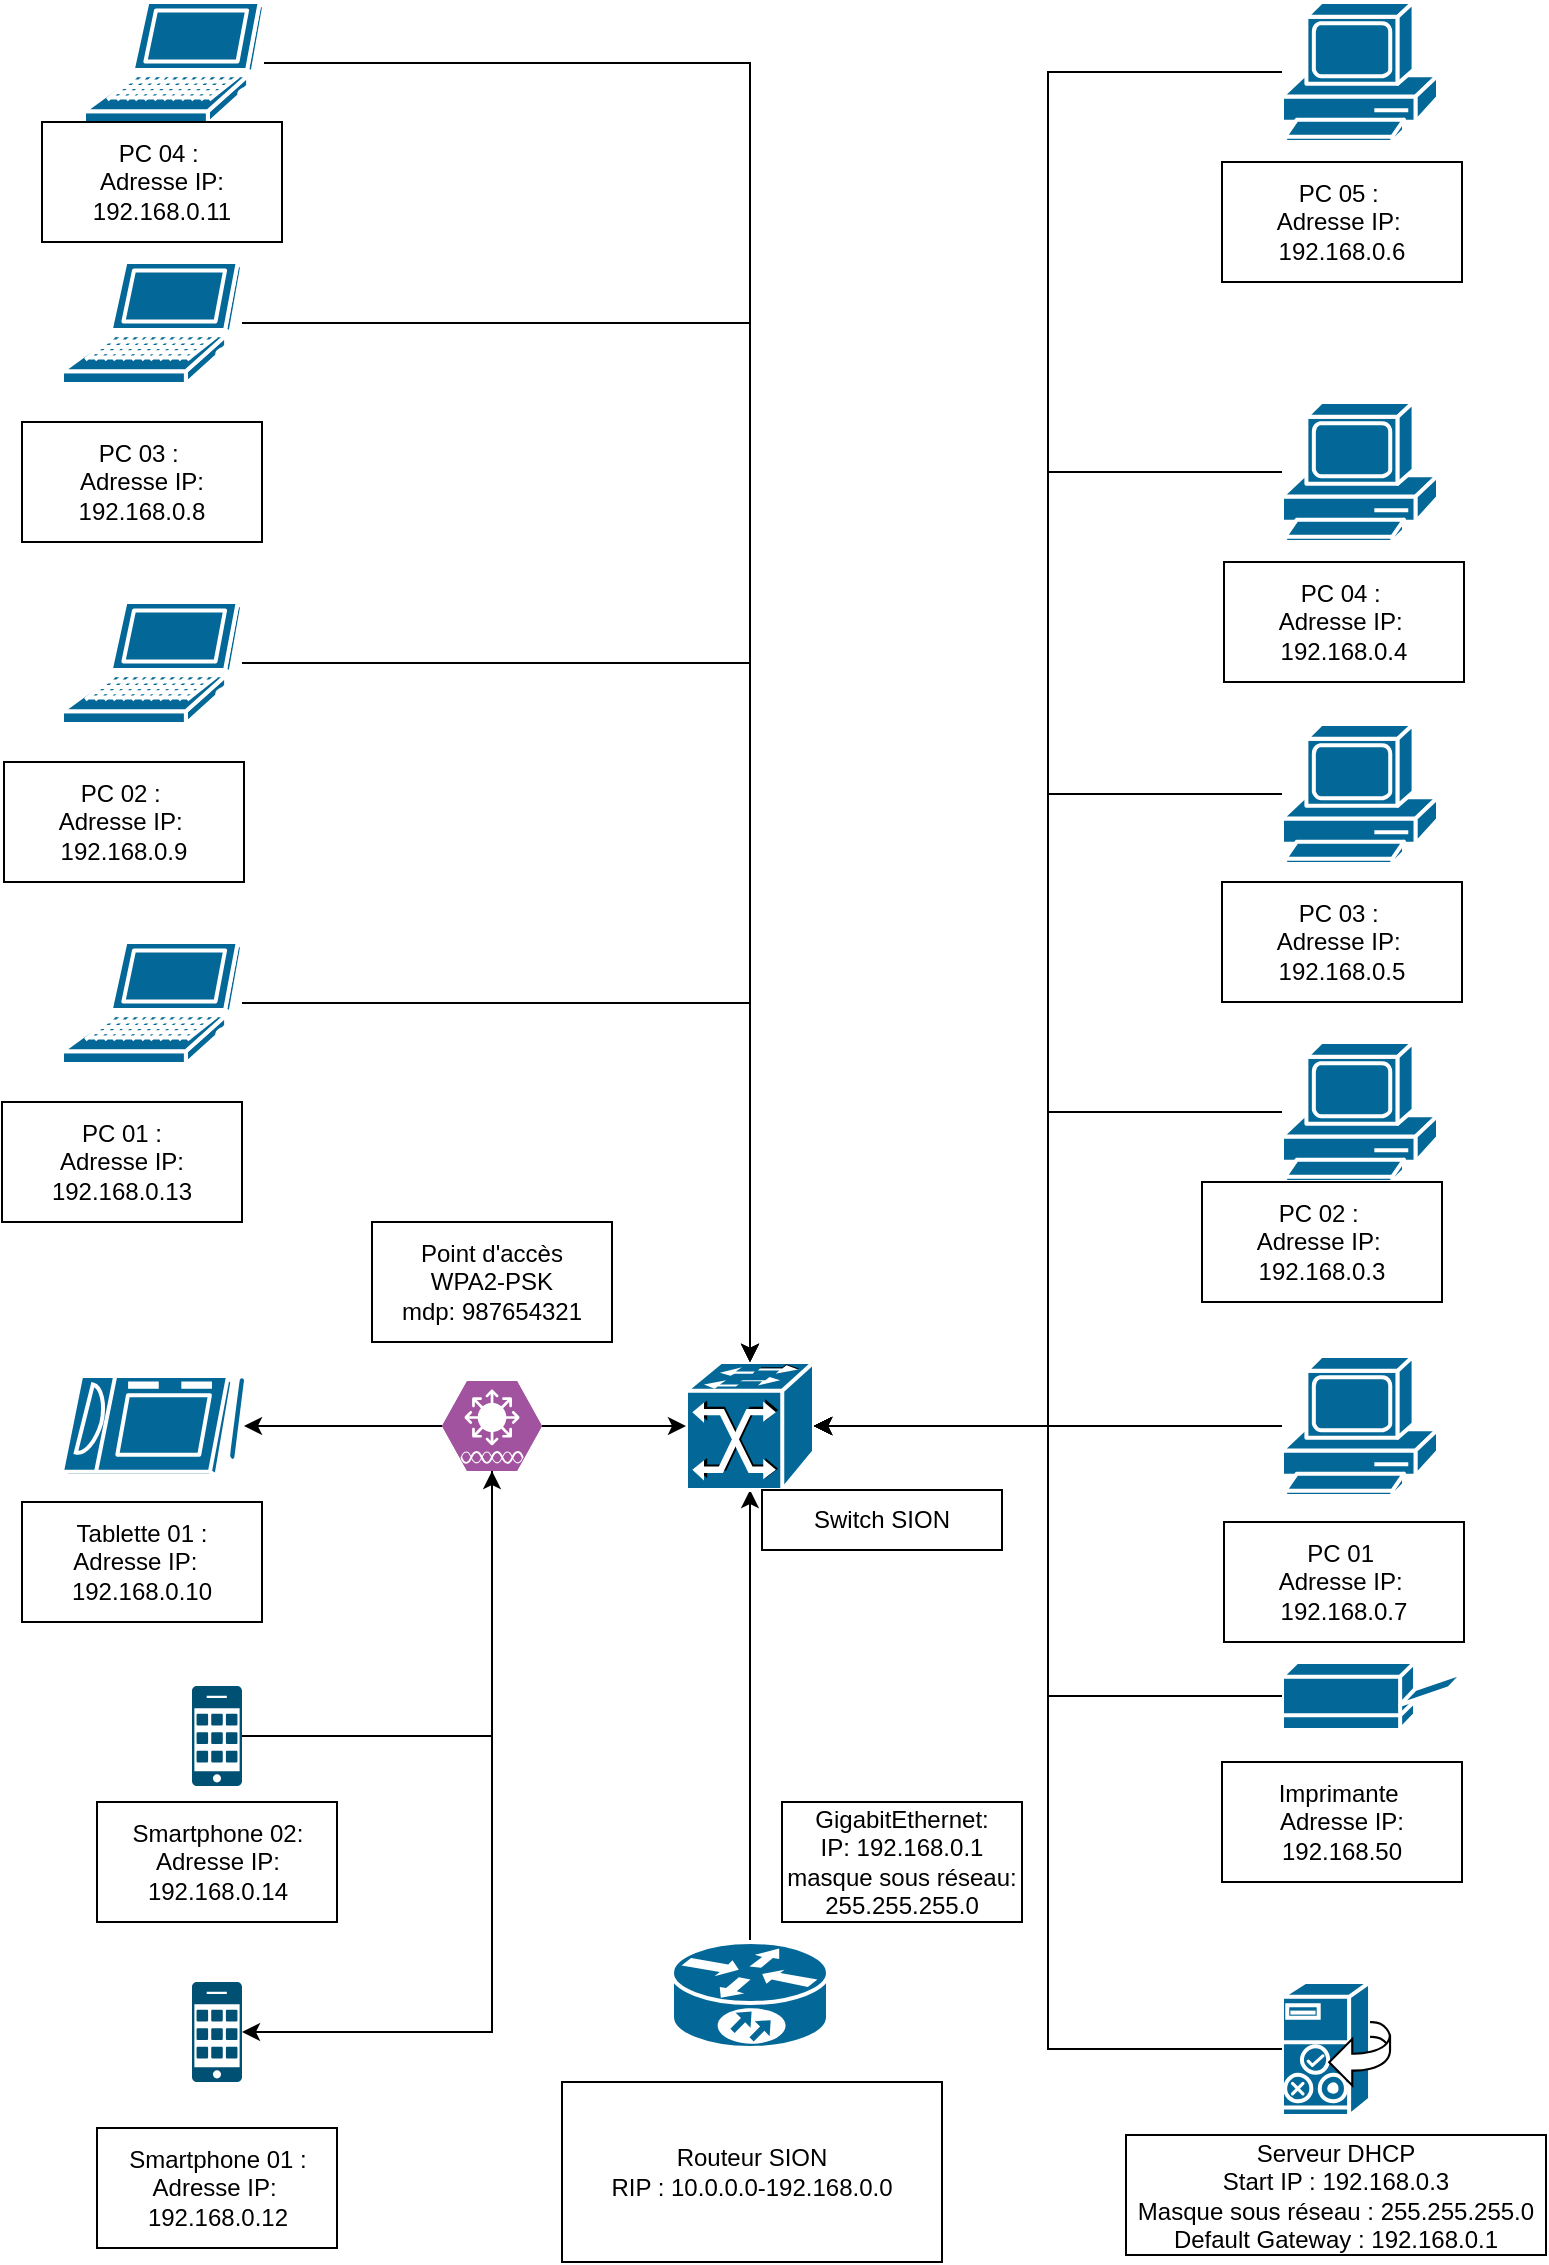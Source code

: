 <mxfile version="22.0.6" type="google">
  <diagram name="Page-1" id="G9FH-NIYhyytYcEnHcWY">
    <mxGraphModel grid="1" page="1" gridSize="10" guides="1" tooltips="1" connect="1" arrows="1" fold="1" pageScale="1" pageWidth="827" pageHeight="1169" math="0" shadow="0">
      <root>
        <mxCell id="0" />
        <mxCell id="1" parent="0" />
        <mxCell id="CSMoKrxMVEiVSALHetnH-35" style="edgeStyle=orthogonalEdgeStyle;rounded=0;orthogonalLoop=1;jettySize=auto;html=1;" edge="1" parent="1" source="CSMoKrxMVEiVSALHetnH-1" target="CSMoKrxMVEiVSALHetnH-2">
          <mxGeometry relative="1" as="geometry" />
        </mxCell>
        <mxCell id="CSMoKrxMVEiVSALHetnH-1" value="" style="shape=mxgraph.cisco.routers.10700;sketch=0;html=1;pointerEvents=1;dashed=0;fillColor=#036897;strokeColor=#ffffff;strokeWidth=2;verticalLabelPosition=bottom;verticalAlign=top;align=center;outlineConnect=0;" vertex="1" parent="1">
          <mxGeometry x="375" y="990" width="78" height="53" as="geometry" />
        </mxCell>
        <mxCell id="CSMoKrxMVEiVSALHetnH-2" value="" style="shape=mxgraph.cisco.switches.atm_fast_gigabit_etherswitch;sketch=0;html=1;pointerEvents=1;dashed=0;fillColor=#036897;strokeColor=#ffffff;strokeWidth=2;verticalLabelPosition=bottom;verticalAlign=top;align=center;outlineConnect=0;" vertex="1" parent="1">
          <mxGeometry x="382" y="700" width="64" height="64" as="geometry" />
        </mxCell>
        <mxCell id="CSMoKrxMVEiVSALHetnH-3" value="" style="shape=mxgraph.cisco.servers.cisco_unified_presence_server;sketch=0;html=1;pointerEvents=1;dashed=0;fillColor=#036897;strokeColor=#ffffff;strokeWidth=2;verticalLabelPosition=bottom;verticalAlign=top;align=center;outlineConnect=0;" vertex="1" parent="1">
          <mxGeometry x="680" y="1010" width="54" height="67" as="geometry" />
        </mxCell>
        <mxCell id="CSMoKrxMVEiVSALHetnH-4" value="" style="shape=mxgraph.cisco.computers_and_peripherals.printer;sketch=0;html=1;pointerEvents=1;dashed=0;fillColor=#036897;strokeColor=#ffffff;strokeWidth=2;verticalLabelPosition=bottom;verticalAlign=top;align=center;outlineConnect=0;" vertex="1" parent="1">
          <mxGeometry x="680" y="850" width="91" height="34" as="geometry" />
        </mxCell>
        <mxCell id="CSMoKrxMVEiVSALHetnH-30" style="edgeStyle=orthogonalEdgeStyle;rounded=0;orthogonalLoop=1;jettySize=auto;html=1;" edge="1" parent="1" source="CSMoKrxMVEiVSALHetnH-5" target="CSMoKrxMVEiVSALHetnH-2">
          <mxGeometry relative="1" as="geometry" />
        </mxCell>
        <mxCell id="CSMoKrxMVEiVSALHetnH-5" value="" style="shape=mxgraph.cisco.computers_and_peripherals.pc;sketch=0;html=1;pointerEvents=1;dashed=0;fillColor=#036897;strokeColor=#ffffff;strokeWidth=2;verticalLabelPosition=bottom;verticalAlign=top;align=center;outlineConnect=0;" vertex="1" parent="1">
          <mxGeometry x="680" y="697" width="78" height="70" as="geometry" />
        </mxCell>
        <mxCell id="CSMoKrxMVEiVSALHetnH-6" value="" style="shape=mxgraph.cisco.computers_and_peripherals.pc;sketch=0;html=1;pointerEvents=1;dashed=0;fillColor=#036897;strokeColor=#ffffff;strokeWidth=2;verticalLabelPosition=bottom;verticalAlign=top;align=center;outlineConnect=0;" vertex="1" parent="1">
          <mxGeometry x="680" y="540" width="78" height="70" as="geometry" />
        </mxCell>
        <mxCell id="CSMoKrxMVEiVSALHetnH-7" value="" style="shape=mxgraph.cisco.computers_and_peripherals.pc;sketch=0;html=1;pointerEvents=1;dashed=0;fillColor=#036897;strokeColor=#ffffff;strokeWidth=2;verticalLabelPosition=bottom;verticalAlign=top;align=center;outlineConnect=0;" vertex="1" parent="1">
          <mxGeometry x="680" y="381" width="78" height="70" as="geometry" />
        </mxCell>
        <mxCell id="CSMoKrxMVEiVSALHetnH-8" value="" style="shape=mxgraph.cisco.computers_and_peripherals.pc;sketch=0;html=1;pointerEvents=1;dashed=0;fillColor=#036897;strokeColor=#ffffff;strokeWidth=2;verticalLabelPosition=bottom;verticalAlign=top;align=center;outlineConnect=0;" vertex="1" parent="1">
          <mxGeometry x="680" y="220" width="78" height="70" as="geometry" />
        </mxCell>
        <mxCell id="CSMoKrxMVEiVSALHetnH-9" value="" style="shape=mxgraph.cisco.computers_and_peripherals.pc;sketch=0;html=1;pointerEvents=1;dashed=0;fillColor=#036897;strokeColor=#ffffff;strokeWidth=2;verticalLabelPosition=bottom;verticalAlign=top;align=center;outlineConnect=0;" vertex="1" parent="1">
          <mxGeometry x="680" y="20" width="78" height="70" as="geometry" />
        </mxCell>
        <mxCell id="CSMoKrxMVEiVSALHetnH-21" style="edgeStyle=orthogonalEdgeStyle;rounded=0;orthogonalLoop=1;jettySize=auto;html=1;" edge="1" parent="1" source="CSMoKrxMVEiVSALHetnH-10" target="CSMoKrxMVEiVSALHetnH-2">
          <mxGeometry relative="1" as="geometry" />
        </mxCell>
        <mxCell id="CSMoKrxMVEiVSALHetnH-10" value="" style="shape=mxgraph.cisco.computers_and_peripherals.laptop;sketch=0;html=1;pointerEvents=1;dashed=0;fillColor=#036897;strokeColor=#ffffff;strokeWidth=2;verticalLabelPosition=bottom;verticalAlign=top;align=center;outlineConnect=0;" vertex="1" parent="1">
          <mxGeometry x="70" y="150" width="90" height="61" as="geometry" />
        </mxCell>
        <mxCell id="CSMoKrxMVEiVSALHetnH-11" value="" style="shape=mxgraph.cisco.computers_and_peripherals.laptop;sketch=0;html=1;pointerEvents=1;dashed=0;fillColor=#036897;strokeColor=#ffffff;strokeWidth=2;verticalLabelPosition=bottom;verticalAlign=top;align=center;outlineConnect=0;" vertex="1" parent="1">
          <mxGeometry x="70" y="320" width="90" height="61" as="geometry" />
        </mxCell>
        <mxCell id="CSMoKrxMVEiVSALHetnH-12" value="" style="shape=mxgraph.cisco.computers_and_peripherals.laptop;sketch=0;html=1;pointerEvents=1;dashed=0;fillColor=#036897;strokeColor=#ffffff;strokeWidth=2;verticalLabelPosition=bottom;verticalAlign=top;align=center;outlineConnect=0;" vertex="1" parent="1">
          <mxGeometry x="70" y="490" width="90" height="61" as="geometry" />
        </mxCell>
        <mxCell id="CSMoKrxMVEiVSALHetnH-20" style="edgeStyle=orthogonalEdgeStyle;rounded=0;orthogonalLoop=1;jettySize=auto;html=1;" edge="1" parent="1" source="CSMoKrxMVEiVSALHetnH-13" target="CSMoKrxMVEiVSALHetnH-2">
          <mxGeometry relative="1" as="geometry" />
        </mxCell>
        <mxCell id="CSMoKrxMVEiVSALHetnH-13" value="" style="shape=mxgraph.cisco.computers_and_peripherals.laptop;sketch=0;html=1;pointerEvents=1;dashed=0;fillColor=#036897;strokeColor=#ffffff;strokeWidth=2;verticalLabelPosition=bottom;verticalAlign=top;align=center;outlineConnect=0;" vertex="1" parent="1">
          <mxGeometry x="81" y="20" width="90" height="61" as="geometry" />
        </mxCell>
        <mxCell id="CSMoKrxMVEiVSALHetnH-14" value="" style="shape=mxgraph.cisco.computers_and_peripherals.tablet;sketch=0;html=1;pointerEvents=1;dashed=0;fillColor=#036897;strokeColor=#ffffff;strokeWidth=2;verticalLabelPosition=bottom;verticalAlign=top;align=center;outlineConnect=0;" vertex="1" parent="1">
          <mxGeometry x="70" y="707" width="91" height="50" as="geometry" />
        </mxCell>
        <mxCell id="CSMoKrxMVEiVSALHetnH-15" value="" style="sketch=0;points=[[0.015,0.015,0],[0.985,0.015,0],[0.985,0.985,0],[0.015,0.985,0],[0.25,0,0],[0.5,0,0],[0.75,0,0],[1,0.25,0],[1,0.5,0],[1,0.75,0],[0.75,1,0],[0.5,1,0],[0.25,1,0],[0,0.75,0],[0,0.5,0],[0,0.25,0]];verticalLabelPosition=bottom;html=1;verticalAlign=top;aspect=fixed;align=center;pointerEvents=1;shape=mxgraph.cisco19.cell_phone;fillColor=#005073;strokeColor=none;" vertex="1" parent="1">
          <mxGeometry x="135" y="862" width="25" height="50" as="geometry" />
        </mxCell>
        <mxCell id="CSMoKrxMVEiVSALHetnH-16" value="" style="sketch=0;points=[[0.015,0.015,0],[0.985,0.015,0],[0.985,0.985,0],[0.015,0.985,0],[0.25,0,0],[0.5,0,0],[0.75,0,0],[1,0.25,0],[1,0.5,0],[1,0.75,0],[0.75,1,0],[0.5,1,0],[0.25,1,0],[0,0.75,0],[0,0.5,0],[0,0.25,0]];verticalLabelPosition=bottom;html=1;verticalAlign=top;aspect=fixed;align=center;pointerEvents=1;shape=mxgraph.cisco19.cell_phone;fillColor=#005073;strokeColor=none;" vertex="1" parent="1">
          <mxGeometry x="135" y="1010" width="25" height="50" as="geometry" />
        </mxCell>
        <mxCell id="CSMoKrxMVEiVSALHetnH-22" style="edgeStyle=orthogonalEdgeStyle;rounded=0;orthogonalLoop=1;jettySize=auto;html=1;entryX=0.5;entryY=0;entryDx=0;entryDy=0;entryPerimeter=0;" edge="1" parent="1" source="CSMoKrxMVEiVSALHetnH-11" target="CSMoKrxMVEiVSALHetnH-2">
          <mxGeometry relative="1" as="geometry" />
        </mxCell>
        <mxCell id="CSMoKrxMVEiVSALHetnH-23" style="edgeStyle=orthogonalEdgeStyle;rounded=0;orthogonalLoop=1;jettySize=auto;html=1;entryX=0.5;entryY=0;entryDx=0;entryDy=0;entryPerimeter=0;" edge="1" parent="1" source="CSMoKrxMVEiVSALHetnH-12" target="CSMoKrxMVEiVSALHetnH-2">
          <mxGeometry relative="1" as="geometry" />
        </mxCell>
        <mxCell id="CSMoKrxMVEiVSALHetnH-24" style="edgeStyle=orthogonalEdgeStyle;rounded=0;orthogonalLoop=1;jettySize=auto;html=1;entryX=1;entryY=0.5;entryDx=0;entryDy=0;entryPerimeter=0;" edge="1" parent="1" source="CSMoKrxMVEiVSALHetnH-9" target="CSMoKrxMVEiVSALHetnH-2">
          <mxGeometry relative="1" as="geometry" />
        </mxCell>
        <mxCell id="CSMoKrxMVEiVSALHetnH-26" style="edgeStyle=orthogonalEdgeStyle;rounded=0;orthogonalLoop=1;jettySize=auto;html=1;entryX=1;entryY=0.5;entryDx=0;entryDy=0;entryPerimeter=0;" edge="1" parent="1" source="CSMoKrxMVEiVSALHetnH-8" target="CSMoKrxMVEiVSALHetnH-2">
          <mxGeometry relative="1" as="geometry" />
        </mxCell>
        <mxCell id="CSMoKrxMVEiVSALHetnH-27" style="edgeStyle=orthogonalEdgeStyle;rounded=0;orthogonalLoop=1;jettySize=auto;html=1;entryX=1;entryY=0.5;entryDx=0;entryDy=0;entryPerimeter=0;" edge="1" parent="1" source="CSMoKrxMVEiVSALHetnH-7" target="CSMoKrxMVEiVSALHetnH-2">
          <mxGeometry relative="1" as="geometry" />
        </mxCell>
        <mxCell id="CSMoKrxMVEiVSALHetnH-29" style="edgeStyle=orthogonalEdgeStyle;rounded=0;orthogonalLoop=1;jettySize=auto;html=1;entryX=1;entryY=0.5;entryDx=0;entryDy=0;entryPerimeter=0;" edge="1" parent="1" source="CSMoKrxMVEiVSALHetnH-6" target="CSMoKrxMVEiVSALHetnH-2">
          <mxGeometry relative="1" as="geometry" />
        </mxCell>
        <mxCell id="CSMoKrxMVEiVSALHetnH-32" style="edgeStyle=orthogonalEdgeStyle;rounded=0;orthogonalLoop=1;jettySize=auto;html=1;entryX=1;entryY=0.5;entryDx=0;entryDy=0;entryPerimeter=0;" edge="1" parent="1" source="CSMoKrxMVEiVSALHetnH-4" target="CSMoKrxMVEiVSALHetnH-2">
          <mxGeometry relative="1" as="geometry" />
        </mxCell>
        <mxCell id="CSMoKrxMVEiVSALHetnH-34" style="edgeStyle=orthogonalEdgeStyle;rounded=0;orthogonalLoop=1;jettySize=auto;html=1;entryX=1;entryY=0.5;entryDx=0;entryDy=0;entryPerimeter=0;" edge="1" parent="1" source="CSMoKrxMVEiVSALHetnH-3" target="CSMoKrxMVEiVSALHetnH-2">
          <mxGeometry relative="1" as="geometry" />
        </mxCell>
        <mxCell id="CSMoKrxMVEiVSALHetnH-37" style="edgeStyle=orthogonalEdgeStyle;rounded=0;orthogonalLoop=1;jettySize=auto;html=1;" edge="1" parent="1" source="CSMoKrxMVEiVSALHetnH-36" target="CSMoKrxMVEiVSALHetnH-2">
          <mxGeometry relative="1" as="geometry" />
        </mxCell>
        <mxCell id="CSMoKrxMVEiVSALHetnH-38" style="edgeStyle=orthogonalEdgeStyle;rounded=0;orthogonalLoop=1;jettySize=auto;html=1;exitX=0;exitY=0.5;exitDx=0;exitDy=0;exitPerimeter=0;" edge="1" parent="1" source="CSMoKrxMVEiVSALHetnH-36" target="CSMoKrxMVEiVSALHetnH-14">
          <mxGeometry relative="1" as="geometry" />
        </mxCell>
        <mxCell id="CSMoKrxMVEiVSALHetnH-36" value="" style="verticalLabelPosition=bottom;sketch=0;html=1;fillColor=#A153A0;strokeColor=#ffffff;verticalAlign=top;align=center;points=[[0,0.5,0],[0.125,0.25,0],[0.25,0,0],[0.5,0,0],[0.75,0,0],[0.875,0.25,0],[1,0.5,0],[0.875,0.75,0],[0.75,1,0],[0.5,1,0],[0.125,0.75,0]];pointerEvents=1;shape=mxgraph.cisco_safe.compositeIcon;bgIcon=mxgraph.cisco_safe.design.blank_device;resIcon=mxgraph.cisco_safe.design.wireless_switch;" vertex="1" parent="1">
          <mxGeometry x="260" y="709.5" width="50" height="45" as="geometry" />
        </mxCell>
        <mxCell id="CSMoKrxMVEiVSALHetnH-40" style="edgeStyle=orthogonalEdgeStyle;rounded=0;orthogonalLoop=1;jettySize=auto;html=1;exitX=0.5;exitY=1;exitDx=0;exitDy=0;exitPerimeter=0;entryX=1;entryY=0.5;entryDx=0;entryDy=0;entryPerimeter=0;" edge="1" parent="1" source="CSMoKrxMVEiVSALHetnH-36" target="CSMoKrxMVEiVSALHetnH-16">
          <mxGeometry relative="1" as="geometry" />
        </mxCell>
        <mxCell id="WPb56zE3AWqGnOAQn3Eh-3" style="edgeStyle=orthogonalEdgeStyle;rounded=0;orthogonalLoop=1;jettySize=auto;html=1;entryX=0.5;entryY=1;entryDx=0;entryDy=0;entryPerimeter=0;" edge="1" parent="1" source="CSMoKrxMVEiVSALHetnH-15" target="CSMoKrxMVEiVSALHetnH-36">
          <mxGeometry relative="1" as="geometry" />
        </mxCell>
        <mxCell id="WPb56zE3AWqGnOAQn3Eh-4" value="Serveur DHCP&lt;br&gt;Start IP : 192.168.0.3&lt;br&gt;Masque sous réseau : 255.255.255.0&lt;br&gt;Default Gateway : 192.168.0.1" style="whiteSpace=wrap;html=1;" vertex="1" parent="1">
          <mxGeometry x="602" y="1086.5" width="210" height="60" as="geometry" />
        </mxCell>
        <mxCell id="WPb56zE3AWqGnOAQn3Eh-5" value="Imprimante&amp;nbsp;&lt;br&gt;Adresse IP: 192.168.50" style="whiteSpace=wrap;html=1;" vertex="1" parent="1">
          <mxGeometry x="650" y="900" width="120" height="60" as="geometry" />
        </mxCell>
        <mxCell id="WPb56zE3AWqGnOAQn3Eh-6" value="PC 01&amp;nbsp;&lt;br&gt;Adresse IP:&amp;nbsp; 192.168.0.7&lt;br&gt;" style="whiteSpace=wrap;html=1;" vertex="1" parent="1">
          <mxGeometry x="651" y="780" width="120" height="60" as="geometry" />
        </mxCell>
        <mxCell id="WPb56zE3AWqGnOAQn3Eh-7" value="PC 02 :&amp;nbsp;&lt;br&gt;Adresse IP:&amp;nbsp;&lt;br&gt;192.168.0.3" style="whiteSpace=wrap;html=1;" vertex="1" parent="1">
          <mxGeometry x="640" y="610" width="120" height="60" as="geometry" />
        </mxCell>
        <mxCell id="WPb56zE3AWqGnOAQn3Eh-8" value="PC 03 :&amp;nbsp;&lt;br&gt;Adresse IP:&amp;nbsp;&lt;br&gt;192.168.0.5" style="whiteSpace=wrap;html=1;" vertex="1" parent="1">
          <mxGeometry x="650" y="460" width="120" height="60" as="geometry" />
        </mxCell>
        <mxCell id="WPb56zE3AWqGnOAQn3Eh-9" value="PC 04 :&amp;nbsp;&lt;br&gt;Adresse IP:&amp;nbsp;&lt;br&gt;192.168.0.4" style="whiteSpace=wrap;html=1;" vertex="1" parent="1">
          <mxGeometry x="651" y="300" width="120" height="60" as="geometry" />
        </mxCell>
        <mxCell id="WPb56zE3AWqGnOAQn3Eh-10" value="PC 05 :&amp;nbsp;&lt;br&gt;Adresse IP:&amp;nbsp;&lt;br&gt;192.168.0.6" style="whiteSpace=wrap;html=1;" vertex="1" parent="1">
          <mxGeometry x="650" y="100" width="120" height="60" as="geometry" />
        </mxCell>
        <mxCell id="WPb56zE3AWqGnOAQn3Eh-11" value="Smartphone 01 :&lt;br&gt;Adresse IP:&amp;nbsp;&lt;br&gt;192.168.0.12" style="whiteSpace=wrap;html=1;" vertex="1" parent="1">
          <mxGeometry x="87.5" y="1083" width="120" height="60" as="geometry" />
        </mxCell>
        <mxCell id="WPb56zE3AWqGnOAQn3Eh-12" value="Smartphone 02:&lt;br&gt;Adresse IP:&lt;br&gt;192.168.0.14" style="whiteSpace=wrap;html=1;" vertex="1" parent="1">
          <mxGeometry x="87.5" y="920" width="120" height="60" as="geometry" />
        </mxCell>
        <mxCell id="WPb56zE3AWqGnOAQn3Eh-13" value="Tablette 01 :&lt;br&gt;Adresse IP:&amp;nbsp;&amp;nbsp;&lt;br&gt;192.168.0.10" style="whiteSpace=wrap;html=1;" vertex="1" parent="1">
          <mxGeometry x="50" y="770" width="120" height="60" as="geometry" />
        </mxCell>
        <mxCell id="WPb56zE3AWqGnOAQn3Eh-14" value="Point d&#39;accès&lt;br&gt;WPA2-PSK&lt;br&gt;mdp: 987654321" style="whiteSpace=wrap;html=1;" vertex="1" parent="1">
          <mxGeometry x="225" y="630" width="120" height="60" as="geometry" />
        </mxCell>
        <mxCell id="WPb56zE3AWqGnOAQn3Eh-15" value="PC 01 :&lt;br&gt;Adresse IP:&lt;br&gt;192.168.0.13" style="whiteSpace=wrap;html=1;" vertex="1" parent="1">
          <mxGeometry x="40" y="570" width="120" height="60" as="geometry" />
        </mxCell>
        <mxCell id="WPb56zE3AWqGnOAQn3Eh-16" value="PC 02 :&amp;nbsp;&lt;br&gt;Adresse IP:&amp;nbsp;&lt;br&gt;192.168.0.9" style="whiteSpace=wrap;html=1;" vertex="1" parent="1">
          <mxGeometry x="41" y="400" width="120" height="60" as="geometry" />
        </mxCell>
        <mxCell id="WPb56zE3AWqGnOAQn3Eh-17" value="PC 03 :&amp;nbsp;&lt;br&gt;Adresse IP:&lt;br&gt;192.168.0.8" style="whiteSpace=wrap;html=1;" vertex="1" parent="1">
          <mxGeometry x="50" y="230" width="120" height="60" as="geometry" />
        </mxCell>
        <mxCell id="WPb56zE3AWqGnOAQn3Eh-18" value="PC 04 :&amp;nbsp;&lt;br&gt;Adresse IP:&lt;br&gt;192.168.0.11" style="whiteSpace=wrap;html=1;" vertex="1" parent="1">
          <mxGeometry x="60" y="80" width="120" height="60" as="geometry" />
        </mxCell>
        <mxCell id="WPb56zE3AWqGnOAQn3Eh-19" value="Routeur SION&lt;br&gt;RIP : 10.0.0.0-192.168.0.0" style="whiteSpace=wrap;html=1;" vertex="1" parent="1">
          <mxGeometry x="320" y="1060" width="190" height="90" as="geometry" />
        </mxCell>
        <mxCell id="WPb56zE3AWqGnOAQn3Eh-20" value="GigabitEthernet:&lt;br&gt;IP: 192.168.0.1&lt;br&gt;masque sous réseau: 255.255.255.0" style="whiteSpace=wrap;html=1;" vertex="1" parent="1">
          <mxGeometry x="430" y="920" width="120" height="60" as="geometry" />
        </mxCell>
        <mxCell id="WPb56zE3AWqGnOAQn3Eh-21" value="Switch SION" style="whiteSpace=wrap;html=1;" vertex="1" parent="1">
          <mxGeometry x="420" y="764" width="120" height="30" as="geometry" />
        </mxCell>
        <mxCell id="WPb56zE3AWqGnOAQn3Eh-22" style="edgeStyle=orthogonalEdgeStyle;rounded=0;orthogonalLoop=1;jettySize=auto;html=1;exitX=0.5;exitY=1;exitDx=0;exitDy=0;" edge="1" parent="1" source="WPb56zE3AWqGnOAQn3Eh-21" target="WPb56zE3AWqGnOAQn3Eh-21">
          <mxGeometry relative="1" as="geometry" />
        </mxCell>
      </root>
    </mxGraphModel>
  </diagram>
</mxfile>
